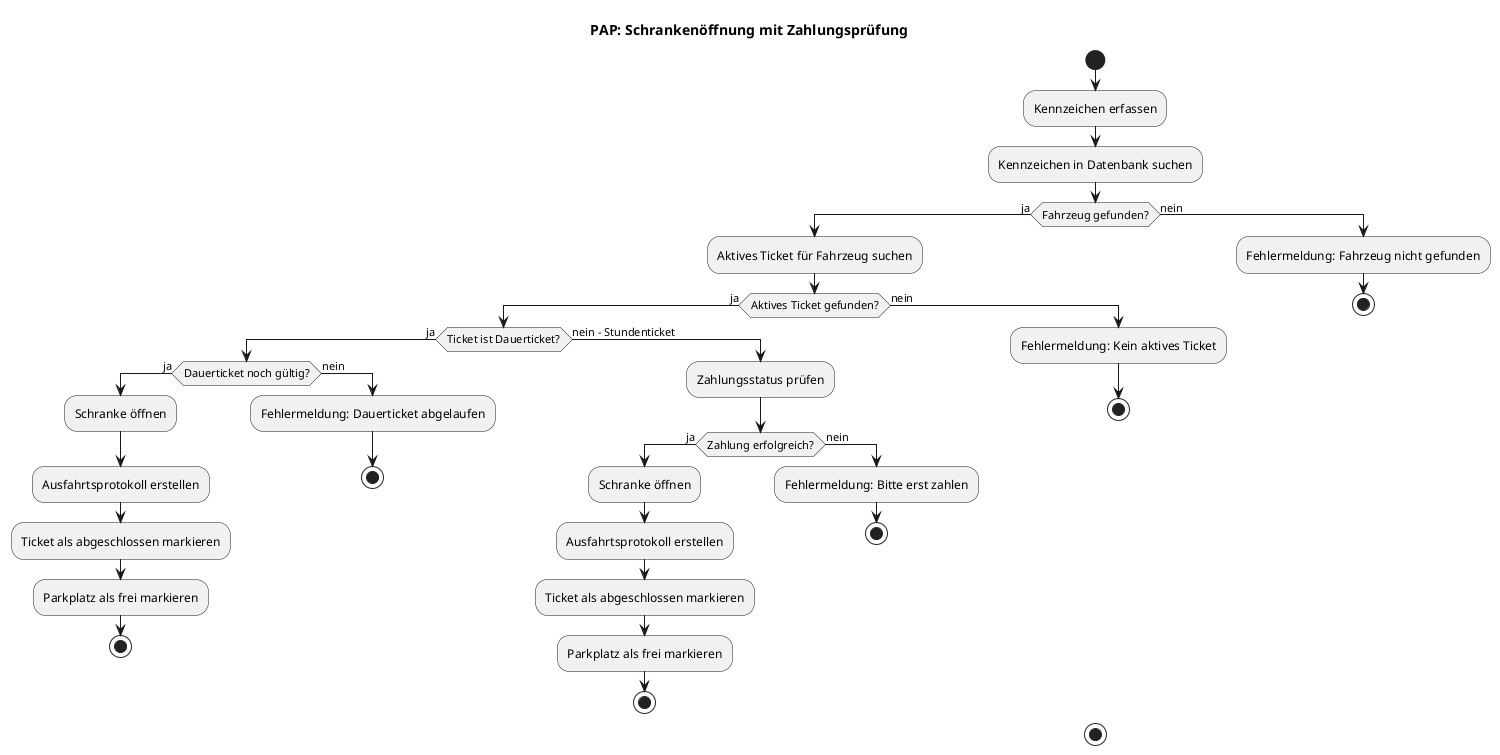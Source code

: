 @startuml PAP_Schrankenoeffnung
title PAP: Schrankenöffnung mit Zahlungsprüfung

start

:Kennzeichen erfassen;

:Kennzeichen in Datenbank suchen;

if (Fahrzeug gefunden?) then (ja)
  :Aktives Ticket für Fahrzeug suchen;

  if (Aktives Ticket gefunden?) then (ja)
    if (Ticket ist Dauerticket?) then (ja)
      if (Dauerticket noch gültig?) then (ja)
        :Schranke öffnen;
        :Ausfahrtsprotokoll erstellen;
        :Ticket als abgeschlossen markieren;
        :Parkplatz als frei markieren;
        stop
      else (nein)
        :Fehlermeldung: Dauerticket abgelaufen;
        stop
      endif
    else (nein - Stundenticket)
      :Zahlungsstatus prüfen;

      if (Zahlung erfolgreich?) then (ja)
        :Schranke öffnen;
        :Ausfahrtsprotokoll erstellen;
        :Ticket als abgeschlossen markieren;
        :Parkplatz als frei markieren;
        stop
      else (nein)
        :Fehlermeldung: Bitte erst zahlen;
        stop
      endif
    endif
  else (nein)
    :Fehlermeldung: Kein aktives Ticket;
    stop
  endif
else (nein)
  :Fehlermeldung: Fahrzeug nicht gefunden;
  stop
endif

stop

@enduml
